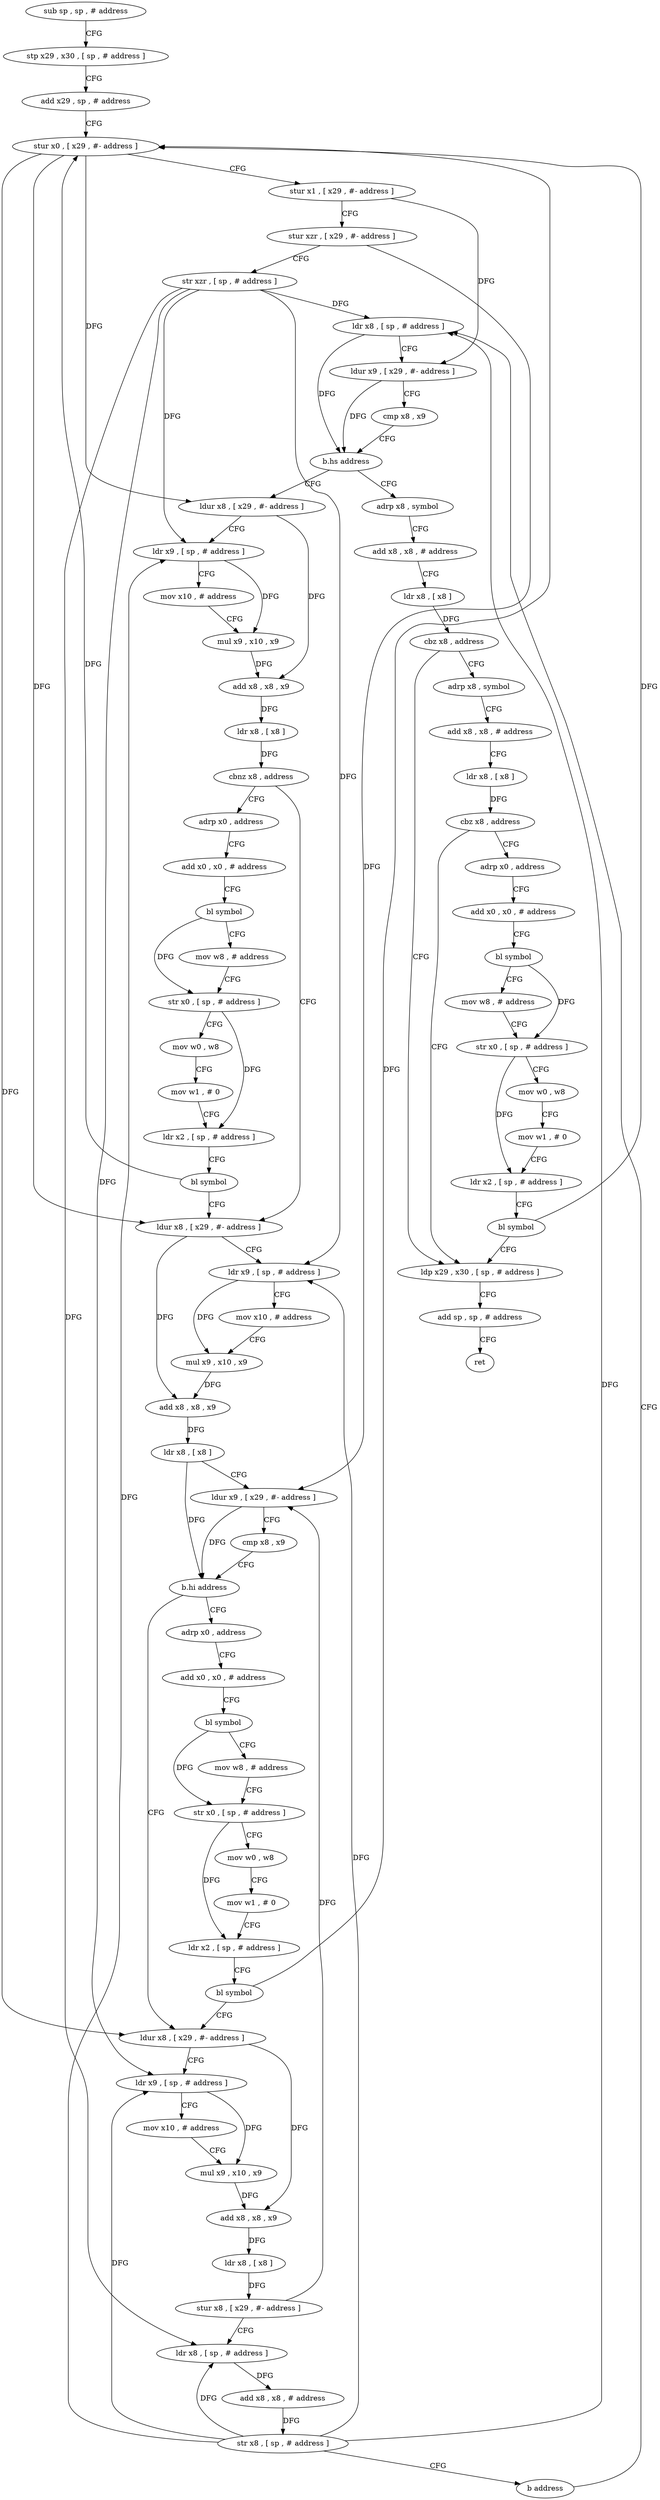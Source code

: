digraph "func" {
"4204052" [label = "sub sp , sp , # address" ]
"4204056" [label = "stp x29 , x30 , [ sp , # address ]" ]
"4204060" [label = "add x29 , sp , # address" ]
"4204064" [label = "stur x0 , [ x29 , #- address ]" ]
"4204068" [label = "stur x1 , [ x29 , #- address ]" ]
"4204072" [label = "stur xzr , [ x29 , #- address ]" ]
"4204076" [label = "str xzr , [ sp , # address ]" ]
"4204080" [label = "ldr x8 , [ sp , # address ]" ]
"4204276" [label = "adrp x8 , symbol" ]
"4204280" [label = "add x8 , x8 , # address" ]
"4204284" [label = "ldr x8 , [ x8 ]" ]
"4204288" [label = "cbz x8 , address" ]
"4204344" [label = "ldp x29 , x30 , [ sp , # address ]" ]
"4204292" [label = "adrp x8 , symbol" ]
"4204096" [label = "ldur x8 , [ x29 , #- address ]" ]
"4204100" [label = "ldr x9 , [ sp , # address ]" ]
"4204104" [label = "mov x10 , # address" ]
"4204108" [label = "mul x9 , x10 , x9" ]
"4204112" [label = "add x8 , x8 , x9" ]
"4204116" [label = "ldr x8 , [ x8 ]" ]
"4204120" [label = "cbnz x8 , address" ]
"4204160" [label = "ldur x8 , [ x29 , #- address ]" ]
"4204124" [label = "adrp x0 , address" ]
"4204348" [label = "add sp , sp , # address" ]
"4204352" [label = "ret" ]
"4204296" [label = "add x8 , x8 , # address" ]
"4204300" [label = "ldr x8 , [ x8 ]" ]
"4204304" [label = "cbz x8 , address" ]
"4204308" [label = "adrp x0 , address" ]
"4204164" [label = "ldr x9 , [ sp , # address ]" ]
"4204168" [label = "mov x10 , # address" ]
"4204172" [label = "mul x9 , x10 , x9" ]
"4204176" [label = "add x8 , x8 , x9" ]
"4204180" [label = "ldr x8 , [ x8 ]" ]
"4204184" [label = "ldur x9 , [ x29 , #- address ]" ]
"4204188" [label = "cmp x8 , x9" ]
"4204192" [label = "b.hi address" ]
"4204232" [label = "ldur x8 , [ x29 , #- address ]" ]
"4204196" [label = "adrp x0 , address" ]
"4204128" [label = "add x0 , x0 , # address" ]
"4204132" [label = "bl symbol" ]
"4204136" [label = "mov w8 , # address" ]
"4204140" [label = "str x0 , [ sp , # address ]" ]
"4204144" [label = "mov w0 , w8" ]
"4204148" [label = "mov w1 , # 0" ]
"4204152" [label = "ldr x2 , [ sp , # address ]" ]
"4204156" [label = "bl symbol" ]
"4204312" [label = "add x0 , x0 , # address" ]
"4204316" [label = "bl symbol" ]
"4204320" [label = "mov w8 , # address" ]
"4204324" [label = "str x0 , [ sp , # address ]" ]
"4204328" [label = "mov w0 , w8" ]
"4204332" [label = "mov w1 , # 0" ]
"4204336" [label = "ldr x2 , [ sp , # address ]" ]
"4204340" [label = "bl symbol" ]
"4204236" [label = "ldr x9 , [ sp , # address ]" ]
"4204240" [label = "mov x10 , # address" ]
"4204244" [label = "mul x9 , x10 , x9" ]
"4204248" [label = "add x8 , x8 , x9" ]
"4204252" [label = "ldr x8 , [ x8 ]" ]
"4204256" [label = "stur x8 , [ x29 , #- address ]" ]
"4204260" [label = "ldr x8 , [ sp , # address ]" ]
"4204264" [label = "add x8 , x8 , # address" ]
"4204268" [label = "str x8 , [ sp , # address ]" ]
"4204272" [label = "b address" ]
"4204200" [label = "add x0 , x0 , # address" ]
"4204204" [label = "bl symbol" ]
"4204208" [label = "mov w8 , # address" ]
"4204212" [label = "str x0 , [ sp , # address ]" ]
"4204216" [label = "mov w0 , w8" ]
"4204220" [label = "mov w1 , # 0" ]
"4204224" [label = "ldr x2 , [ sp , # address ]" ]
"4204228" [label = "bl symbol" ]
"4204084" [label = "ldur x9 , [ x29 , #- address ]" ]
"4204088" [label = "cmp x8 , x9" ]
"4204092" [label = "b.hs address" ]
"4204052" -> "4204056" [ label = "CFG" ]
"4204056" -> "4204060" [ label = "CFG" ]
"4204060" -> "4204064" [ label = "CFG" ]
"4204064" -> "4204068" [ label = "CFG" ]
"4204064" -> "4204096" [ label = "DFG" ]
"4204064" -> "4204160" [ label = "DFG" ]
"4204064" -> "4204232" [ label = "DFG" ]
"4204068" -> "4204072" [ label = "CFG" ]
"4204068" -> "4204084" [ label = "DFG" ]
"4204072" -> "4204076" [ label = "CFG" ]
"4204072" -> "4204184" [ label = "DFG" ]
"4204076" -> "4204080" [ label = "DFG" ]
"4204076" -> "4204100" [ label = "DFG" ]
"4204076" -> "4204164" [ label = "DFG" ]
"4204076" -> "4204236" [ label = "DFG" ]
"4204076" -> "4204260" [ label = "DFG" ]
"4204080" -> "4204084" [ label = "CFG" ]
"4204080" -> "4204092" [ label = "DFG" ]
"4204276" -> "4204280" [ label = "CFG" ]
"4204280" -> "4204284" [ label = "CFG" ]
"4204284" -> "4204288" [ label = "DFG" ]
"4204288" -> "4204344" [ label = "CFG" ]
"4204288" -> "4204292" [ label = "CFG" ]
"4204344" -> "4204348" [ label = "CFG" ]
"4204292" -> "4204296" [ label = "CFG" ]
"4204096" -> "4204100" [ label = "CFG" ]
"4204096" -> "4204112" [ label = "DFG" ]
"4204100" -> "4204104" [ label = "CFG" ]
"4204100" -> "4204108" [ label = "DFG" ]
"4204104" -> "4204108" [ label = "CFG" ]
"4204108" -> "4204112" [ label = "DFG" ]
"4204112" -> "4204116" [ label = "DFG" ]
"4204116" -> "4204120" [ label = "DFG" ]
"4204120" -> "4204160" [ label = "CFG" ]
"4204120" -> "4204124" [ label = "CFG" ]
"4204160" -> "4204164" [ label = "CFG" ]
"4204160" -> "4204176" [ label = "DFG" ]
"4204124" -> "4204128" [ label = "CFG" ]
"4204348" -> "4204352" [ label = "CFG" ]
"4204296" -> "4204300" [ label = "CFG" ]
"4204300" -> "4204304" [ label = "DFG" ]
"4204304" -> "4204344" [ label = "CFG" ]
"4204304" -> "4204308" [ label = "CFG" ]
"4204308" -> "4204312" [ label = "CFG" ]
"4204164" -> "4204168" [ label = "CFG" ]
"4204164" -> "4204172" [ label = "DFG" ]
"4204168" -> "4204172" [ label = "CFG" ]
"4204172" -> "4204176" [ label = "DFG" ]
"4204176" -> "4204180" [ label = "DFG" ]
"4204180" -> "4204184" [ label = "CFG" ]
"4204180" -> "4204192" [ label = "DFG" ]
"4204184" -> "4204188" [ label = "CFG" ]
"4204184" -> "4204192" [ label = "DFG" ]
"4204188" -> "4204192" [ label = "CFG" ]
"4204192" -> "4204232" [ label = "CFG" ]
"4204192" -> "4204196" [ label = "CFG" ]
"4204232" -> "4204236" [ label = "CFG" ]
"4204232" -> "4204248" [ label = "DFG" ]
"4204196" -> "4204200" [ label = "CFG" ]
"4204128" -> "4204132" [ label = "CFG" ]
"4204132" -> "4204136" [ label = "CFG" ]
"4204132" -> "4204140" [ label = "DFG" ]
"4204136" -> "4204140" [ label = "CFG" ]
"4204140" -> "4204144" [ label = "CFG" ]
"4204140" -> "4204152" [ label = "DFG" ]
"4204144" -> "4204148" [ label = "CFG" ]
"4204148" -> "4204152" [ label = "CFG" ]
"4204152" -> "4204156" [ label = "CFG" ]
"4204156" -> "4204160" [ label = "CFG" ]
"4204156" -> "4204064" [ label = "DFG" ]
"4204312" -> "4204316" [ label = "CFG" ]
"4204316" -> "4204320" [ label = "CFG" ]
"4204316" -> "4204324" [ label = "DFG" ]
"4204320" -> "4204324" [ label = "CFG" ]
"4204324" -> "4204328" [ label = "CFG" ]
"4204324" -> "4204336" [ label = "DFG" ]
"4204328" -> "4204332" [ label = "CFG" ]
"4204332" -> "4204336" [ label = "CFG" ]
"4204336" -> "4204340" [ label = "CFG" ]
"4204340" -> "4204344" [ label = "CFG" ]
"4204340" -> "4204064" [ label = "DFG" ]
"4204236" -> "4204240" [ label = "CFG" ]
"4204236" -> "4204244" [ label = "DFG" ]
"4204240" -> "4204244" [ label = "CFG" ]
"4204244" -> "4204248" [ label = "DFG" ]
"4204248" -> "4204252" [ label = "DFG" ]
"4204252" -> "4204256" [ label = "DFG" ]
"4204256" -> "4204260" [ label = "CFG" ]
"4204256" -> "4204184" [ label = "DFG" ]
"4204260" -> "4204264" [ label = "DFG" ]
"4204264" -> "4204268" [ label = "DFG" ]
"4204268" -> "4204272" [ label = "CFG" ]
"4204268" -> "4204080" [ label = "DFG" ]
"4204268" -> "4204100" [ label = "DFG" ]
"4204268" -> "4204164" [ label = "DFG" ]
"4204268" -> "4204236" [ label = "DFG" ]
"4204268" -> "4204260" [ label = "DFG" ]
"4204272" -> "4204080" [ label = "CFG" ]
"4204200" -> "4204204" [ label = "CFG" ]
"4204204" -> "4204208" [ label = "CFG" ]
"4204204" -> "4204212" [ label = "DFG" ]
"4204208" -> "4204212" [ label = "CFG" ]
"4204212" -> "4204216" [ label = "CFG" ]
"4204212" -> "4204224" [ label = "DFG" ]
"4204216" -> "4204220" [ label = "CFG" ]
"4204220" -> "4204224" [ label = "CFG" ]
"4204224" -> "4204228" [ label = "CFG" ]
"4204228" -> "4204232" [ label = "CFG" ]
"4204228" -> "4204064" [ label = "DFG" ]
"4204084" -> "4204088" [ label = "CFG" ]
"4204084" -> "4204092" [ label = "DFG" ]
"4204088" -> "4204092" [ label = "CFG" ]
"4204092" -> "4204276" [ label = "CFG" ]
"4204092" -> "4204096" [ label = "CFG" ]
}
